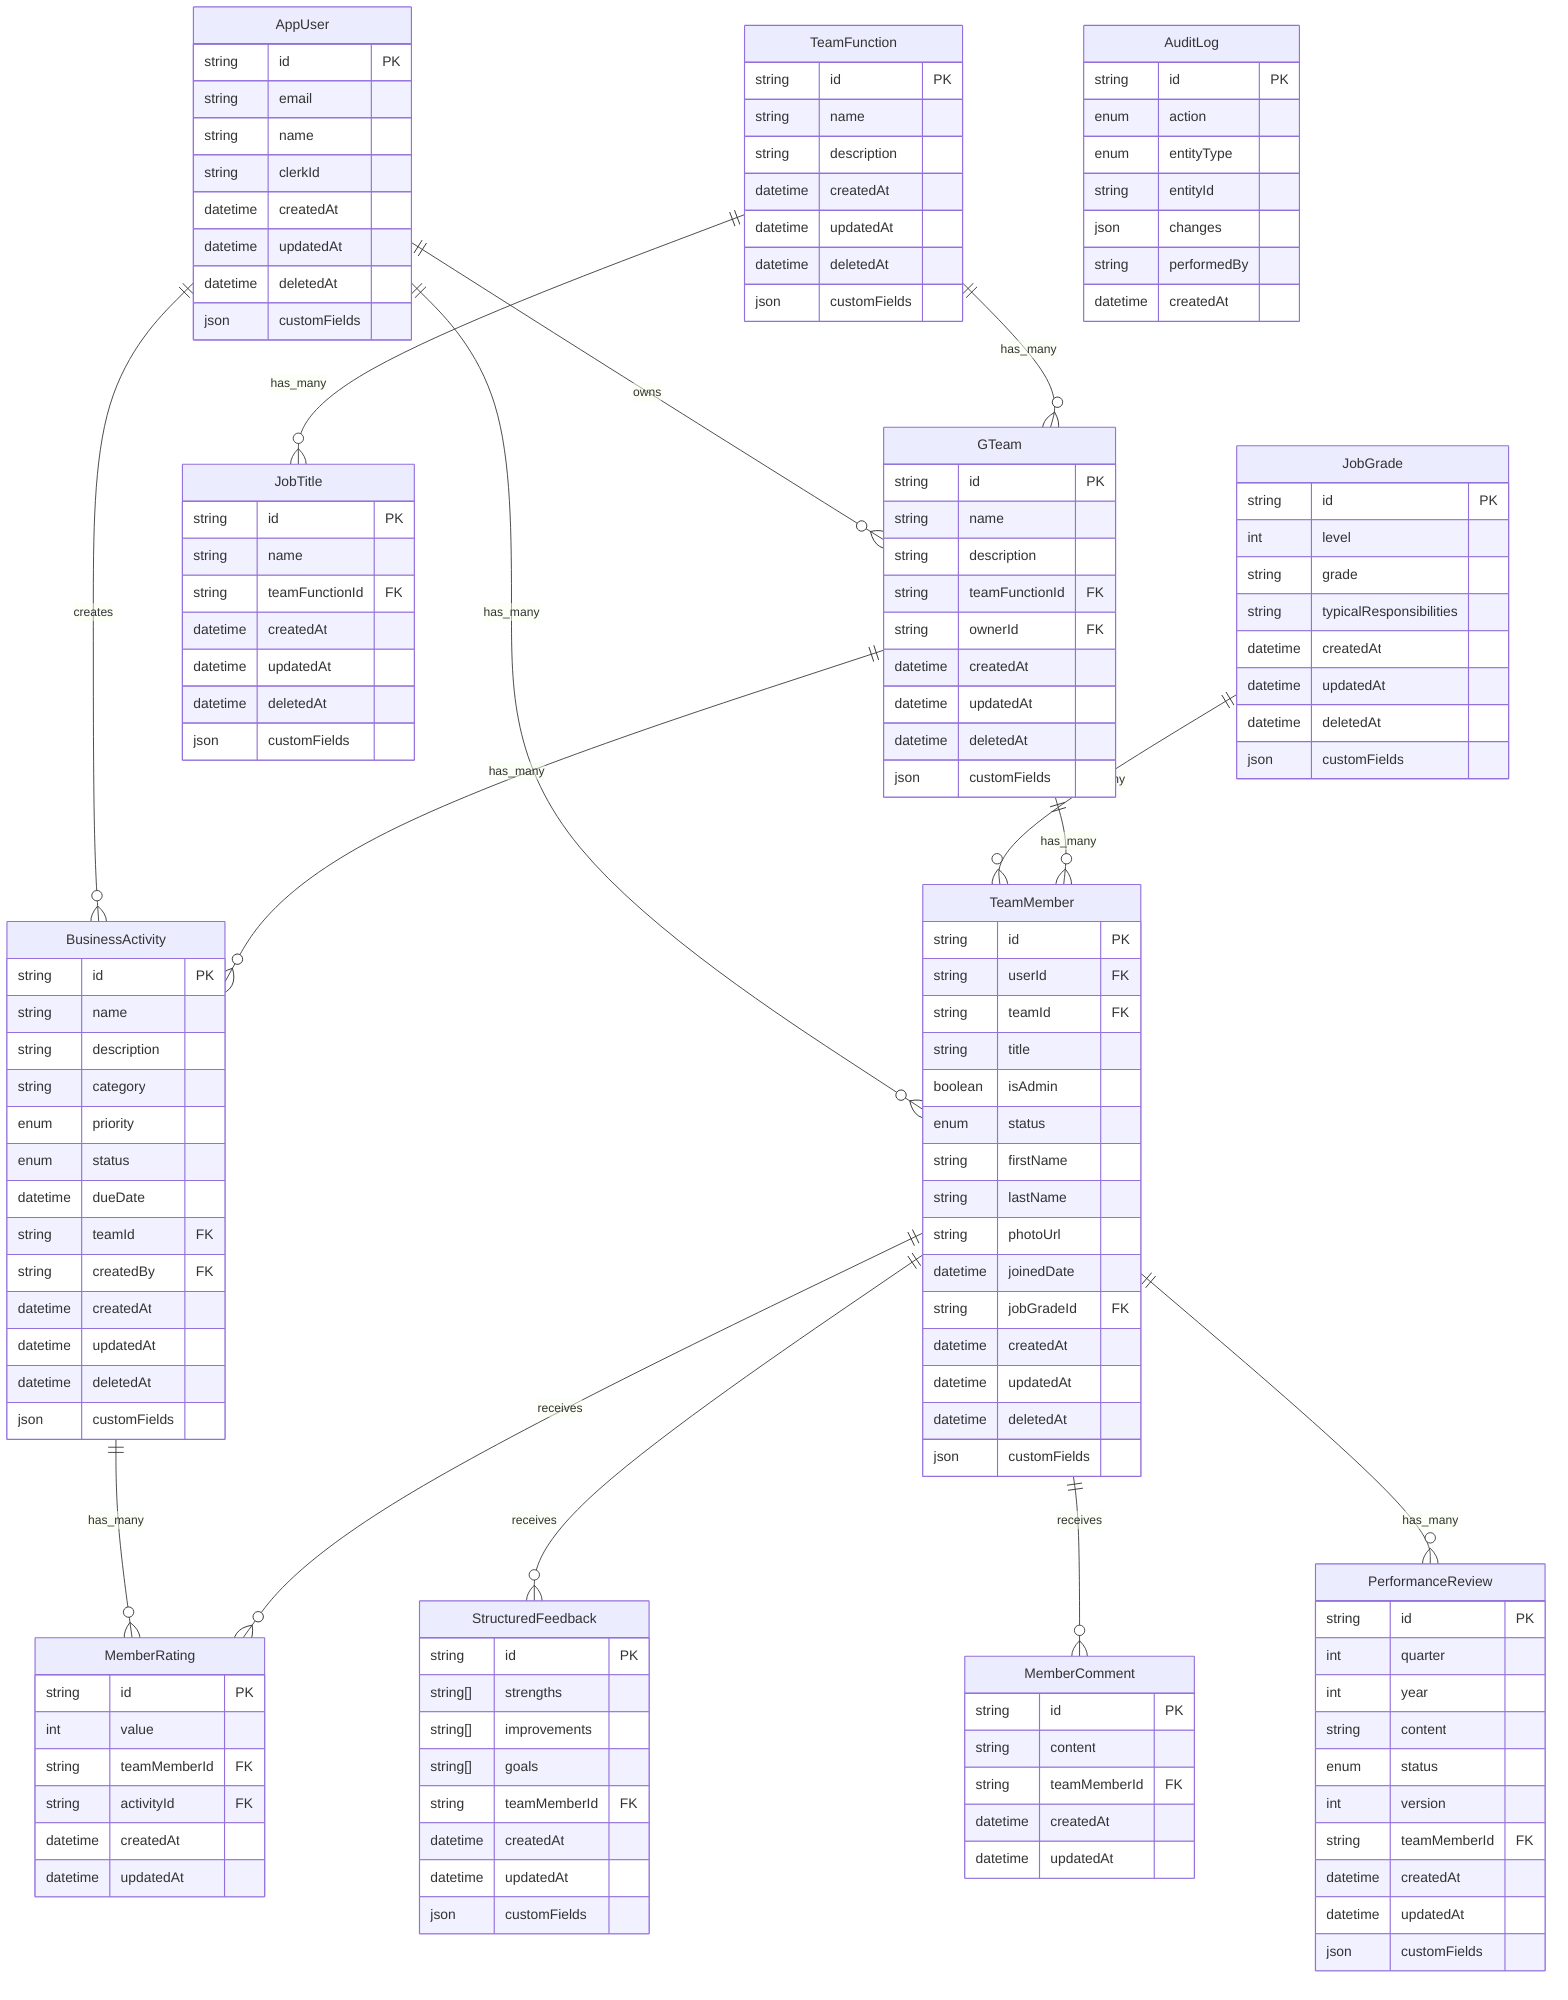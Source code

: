 erDiagram
    AppUser ||--o{ TeamMember : "has_many"
    AppUser ||--o{ GTeam : "owns"
    AppUser ||--o{ BusinessActivity : "creates"
    AppUser {
        string id PK
        string email
        string name
        string clerkId
        datetime createdAt
        datetime updatedAt
        datetime deletedAt
        json customFields
    }

    TeamFunction ||--o{ JobTitle : "has_many"
    TeamFunction ||--o{ GTeam : "has_many"
    TeamFunction {
        string id PK
        string name
        string description
        datetime createdAt
        datetime updatedAt
        datetime deletedAt
        json customFields
    }

    JobTitle {
        string id PK
        string name
        string teamFunctionId FK
        datetime createdAt
        datetime updatedAt
        datetime deletedAt
        json customFields
    }

    JobGrade ||--o{ TeamMember : "has_many"
    JobGrade {
        string id PK
        int level
        string grade
        string typicalResponsibilities
        datetime createdAt
        datetime updatedAt
        datetime deletedAt
        json customFields
    }

    GTeam ||--o{ TeamMember : "has_many"
    GTeam ||--o{ BusinessActivity : "has_many"
    GTeam {
        string id PK
        string name
        string description
        string teamFunctionId FK
        string ownerId FK
        datetime createdAt
        datetime updatedAt
        datetime deletedAt
        json customFields
    }

    BusinessActivity ||--o{ MemberRating : "has_many"
    BusinessActivity {
        string id PK
        string name
        string description
        string category
        enum priority
        enum status
        datetime dueDate
        string teamId FK
        string createdBy FK
        datetime createdAt
        datetime updatedAt
        datetime deletedAt
        json customFields
    }

    TeamMember ||--o{ MemberRating : "receives"
    TeamMember ||--o{ StructuredFeedback : "receives"
    TeamMember ||--o{ MemberComment : "receives"
    TeamMember ||--o{ PerformanceReview : "has_many"
    TeamMember {
        string id PK
        string userId FK
        string teamId FK
        string title
        boolean isAdmin
        enum status
        string firstName
        string lastName
        string photoUrl
        datetime joinedDate
        string jobGradeId FK
        datetime createdAt
        datetime updatedAt
        datetime deletedAt
        json customFields
    }

    MemberRating {
        string id PK
        int value
        string teamMemberId FK
        string activityId FK
        datetime createdAt
        datetime updatedAt
    }

    StructuredFeedback {
        string id PK
        string[] strengths
        string[] improvements
        string[] goals
        string teamMemberId FK
        datetime createdAt
        datetime updatedAt
        json customFields
    }

    MemberComment {
        string id PK
        string content
        string teamMemberId FK
        datetime createdAt
        datetime updatedAt
    }

    PerformanceReview {
        string id PK
        int quarter
        int year
        string content
        enum status
        int version
        string teamMemberId FK
        datetime createdAt
        datetime updatedAt
        json customFields
    }

    AuditLog {
        string id PK
        enum action
        enum entityType
        string entityId
        json changes
        string performedBy
        datetime createdAt
    }
